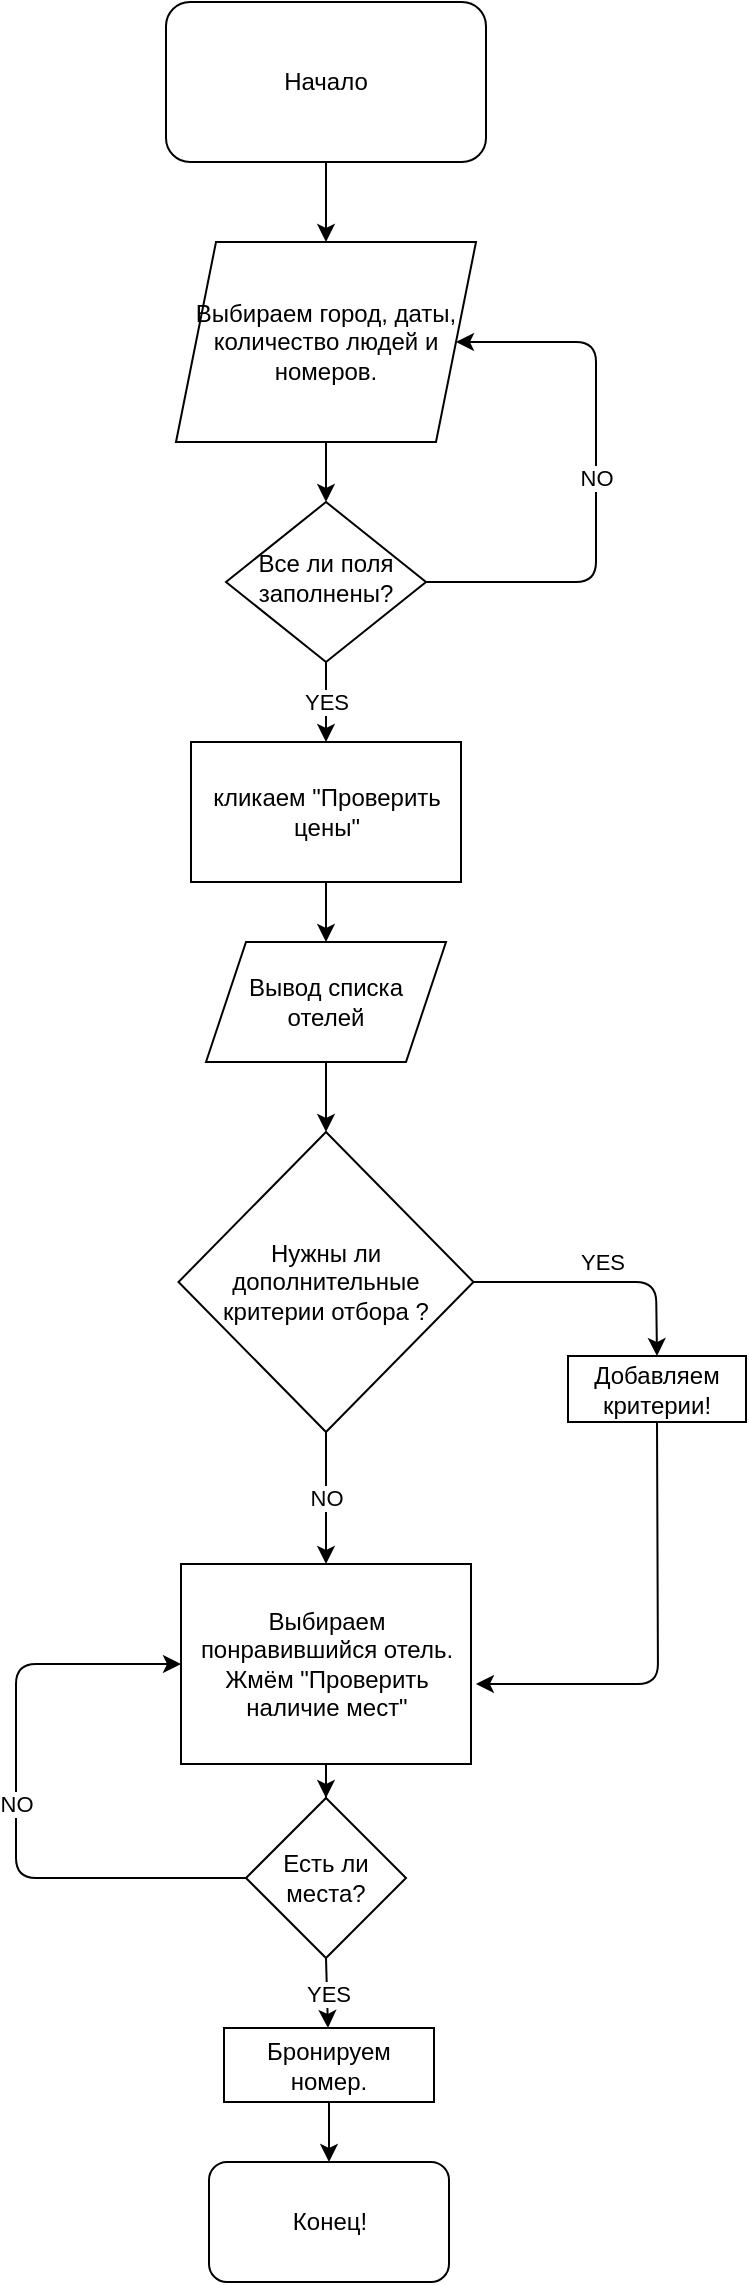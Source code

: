 <mxfile version="14.2.9" type="device"><diagram id="C5RBs43oDa-KdzZeNtuy" name="Page-1"><mxGraphModel dx="1422" dy="762" grid="1" gridSize="10" guides="1" tooltips="1" connect="1" arrows="1" fold="1" page="1" pageScale="1" pageWidth="827" pageHeight="1169" math="0" shadow="0"><root><mxCell id="WIyWlLk6GJQsqaUBKTNV-0"/><mxCell id="WIyWlLk6GJQsqaUBKTNV-1" parent="WIyWlLk6GJQsqaUBKTNV-0"/><mxCell id="acVxY013fyN4gBs_SLSA-2" style="edgeStyle=orthogonalEdgeStyle;rounded=0;orthogonalLoop=1;jettySize=auto;html=1;exitX=0.5;exitY=1;exitDx=0;exitDy=0;entryX=0.5;entryY=0;entryDx=0;entryDy=0;" edge="1" parent="WIyWlLk6GJQsqaUBKTNV-1" source="WIyWlLk6GJQsqaUBKTNV-3" target="acVxY013fyN4gBs_SLSA-0"><mxGeometry relative="1" as="geometry"/></mxCell><mxCell id="WIyWlLk6GJQsqaUBKTNV-3" value="Начало" style="rounded=1;whiteSpace=wrap;html=1;fontSize=12;glass=0;strokeWidth=1;shadow=0;" parent="WIyWlLk6GJQsqaUBKTNV-1" vertex="1"><mxGeometry x="145" y="20" width="160" height="80" as="geometry"/></mxCell><mxCell id="WIyWlLk6GJQsqaUBKTNV-10" value="Все ли поля заполнены?" style="rhombus;whiteSpace=wrap;html=1;shadow=0;fontFamily=Helvetica;fontSize=12;align=center;strokeWidth=1;spacing=6;spacingTop=-4;" parent="WIyWlLk6GJQsqaUBKTNV-1" vertex="1"><mxGeometry x="175" y="270" width="100" height="80" as="geometry"/></mxCell><mxCell id="acVxY013fyN4gBs_SLSA-0" value="Выбираем город, даты, количество людей и номеров." style="shape=parallelogram;perimeter=parallelogramPerimeter;whiteSpace=wrap;html=1;fixedSize=1;" vertex="1" parent="WIyWlLk6GJQsqaUBKTNV-1"><mxGeometry x="150" y="140" width="150" height="100" as="geometry"/></mxCell><mxCell id="acVxY013fyN4gBs_SLSA-22" style="edgeStyle=orthogonalEdgeStyle;rounded=0;orthogonalLoop=1;jettySize=auto;html=1;exitX=0.5;exitY=1;exitDx=0;exitDy=0;entryX=0.5;entryY=0;entryDx=0;entryDy=0;" edge="1" parent="WIyWlLk6GJQsqaUBKTNV-1" source="acVxY013fyN4gBs_SLSA-3" target="acVxY013fyN4gBs_SLSA-21"><mxGeometry relative="1" as="geometry"/></mxCell><mxCell id="acVxY013fyN4gBs_SLSA-3" value="кликаем &quot;Проверить цены&quot;" style="rounded=0;whiteSpace=wrap;html=1;" vertex="1" parent="WIyWlLk6GJQsqaUBKTNV-1"><mxGeometry x="157.5" y="390" width="135" height="70" as="geometry"/></mxCell><mxCell id="acVxY013fyN4gBs_SLSA-6" value="" style="endArrow=classic;html=1;exitX=0.5;exitY=1;exitDx=0;exitDy=0;entryX=0.5;entryY=0;entryDx=0;entryDy=0;" edge="1" parent="WIyWlLk6GJQsqaUBKTNV-1" source="WIyWlLk6GJQsqaUBKTNV-10" target="acVxY013fyN4gBs_SLSA-3"><mxGeometry relative="1" as="geometry"><mxPoint x="360" y="380" as="sourcePoint"/><mxPoint x="460" y="380" as="targetPoint"/></mxGeometry></mxCell><mxCell id="acVxY013fyN4gBs_SLSA-7" value="YES" style="edgeLabel;resizable=0;html=1;align=center;verticalAlign=middle;" connectable="0" vertex="1" parent="acVxY013fyN4gBs_SLSA-6"><mxGeometry relative="1" as="geometry"/></mxCell><mxCell id="acVxY013fyN4gBs_SLSA-10" value="NO" style="endArrow=classic;html=1;exitX=1;exitY=0.5;exitDx=0;exitDy=0;" edge="1" parent="WIyWlLk6GJQsqaUBKTNV-1" source="WIyWlLk6GJQsqaUBKTNV-10" target="acVxY013fyN4gBs_SLSA-0"><mxGeometry relative="1" as="geometry"><mxPoint x="330" y="380" as="sourcePoint"/><mxPoint x="360" y="160" as="targetPoint"/><Array as="points"><mxPoint x="360" y="310"/><mxPoint x="360" y="190"/></Array></mxGeometry></mxCell><mxCell id="acVxY013fyN4gBs_SLSA-14" value="" style="endArrow=classic;html=1;exitX=0.5;exitY=1;exitDx=0;exitDy=0;" edge="1" parent="WIyWlLk6GJQsqaUBKTNV-1" source="acVxY013fyN4gBs_SLSA-0" target="WIyWlLk6GJQsqaUBKTNV-10"><mxGeometry width="50" height="50" relative="1" as="geometry"><mxPoint x="390" y="400" as="sourcePoint"/><mxPoint x="440" y="350" as="targetPoint"/></mxGeometry></mxCell><mxCell id="acVxY013fyN4gBs_SLSA-15" value="Нужны ли дополнительные критерии отбора ?" style="rhombus;whiteSpace=wrap;html=1;" vertex="1" parent="WIyWlLk6GJQsqaUBKTNV-1"><mxGeometry x="151.25" y="585" width="147.5" height="150" as="geometry"/></mxCell><mxCell id="acVxY013fyN4gBs_SLSA-17" value="YES" style="endArrow=classic;html=1;exitX=1;exitY=0.5;exitDx=0;exitDy=0;entryX=0.5;entryY=0;entryDx=0;entryDy=0;" edge="1" parent="WIyWlLk6GJQsqaUBKTNV-1" source="acVxY013fyN4gBs_SLSA-15" target="acVxY013fyN4gBs_SLSA-25"><mxGeometry x="0.008" y="10" relative="1" as="geometry"><mxPoint x="330" y="590" as="sourcePoint"/><mxPoint x="490" y="590" as="targetPoint"/><Array as="points"><mxPoint x="390" y="660"/></Array><mxPoint as="offset"/></mxGeometry></mxCell><mxCell id="acVxY013fyN4gBs_SLSA-24" style="edgeStyle=orthogonalEdgeStyle;rounded=0;orthogonalLoop=1;jettySize=auto;html=1;exitX=0.5;exitY=1;exitDx=0;exitDy=0;entryX=0.5;entryY=0;entryDx=0;entryDy=0;" edge="1" parent="WIyWlLk6GJQsqaUBKTNV-1" source="acVxY013fyN4gBs_SLSA-21" target="acVxY013fyN4gBs_SLSA-15"><mxGeometry relative="1" as="geometry"/></mxCell><mxCell id="acVxY013fyN4gBs_SLSA-21" value="Вывод списка отелей" style="shape=parallelogram;perimeter=parallelogramPerimeter;whiteSpace=wrap;html=1;fixedSize=1;" vertex="1" parent="WIyWlLk6GJQsqaUBKTNV-1"><mxGeometry x="165" y="490" width="120" height="60" as="geometry"/></mxCell><mxCell id="acVxY013fyN4gBs_SLSA-25" value="Добавляем критерии!" style="rounded=0;whiteSpace=wrap;html=1;" vertex="1" parent="WIyWlLk6GJQsqaUBKTNV-1"><mxGeometry x="346" y="697" width="89" height="33" as="geometry"/></mxCell><mxCell id="acVxY013fyN4gBs_SLSA-32" style="edgeStyle=orthogonalEdgeStyle;rounded=0;orthogonalLoop=1;jettySize=auto;html=1;exitX=0.5;exitY=1;exitDx=0;exitDy=0;" edge="1" parent="WIyWlLk6GJQsqaUBKTNV-1" source="acVxY013fyN4gBs_SLSA-26" target="acVxY013fyN4gBs_SLSA-31"><mxGeometry relative="1" as="geometry"/></mxCell><mxCell id="acVxY013fyN4gBs_SLSA-26" value="Выбираем понравившийся отель. Жмём &quot;Проверить наличие мест&quot;" style="rounded=0;whiteSpace=wrap;html=1;" vertex="1" parent="WIyWlLk6GJQsqaUBKTNV-1"><mxGeometry x="152.5" y="801" width="145" height="100" as="geometry"/></mxCell><mxCell id="acVxY013fyN4gBs_SLSA-27" value="" style="endArrow=classic;html=1;exitX=0.5;exitY=1;exitDx=0;exitDy=0;entryX=0.5;entryY=0;entryDx=0;entryDy=0;" edge="1" parent="WIyWlLk6GJQsqaUBKTNV-1" source="acVxY013fyN4gBs_SLSA-15" target="acVxY013fyN4gBs_SLSA-26"><mxGeometry relative="1" as="geometry"><mxPoint x="360" y="590" as="sourcePoint"/><mxPoint x="460" y="590" as="targetPoint"/><Array as="points"><mxPoint x="225" y="790"/></Array></mxGeometry></mxCell><mxCell id="acVxY013fyN4gBs_SLSA-28" value="NO" style="edgeLabel;resizable=0;html=1;align=center;verticalAlign=middle;" connectable="0" vertex="1" parent="acVxY013fyN4gBs_SLSA-27"><mxGeometry relative="1" as="geometry"/></mxCell><mxCell id="acVxY013fyN4gBs_SLSA-29" value="" style="endArrow=classic;html=1;exitX=0.5;exitY=1;exitDx=0;exitDy=0;entryX=1.017;entryY=0.6;entryDx=0;entryDy=0;entryPerimeter=0;" edge="1" parent="WIyWlLk6GJQsqaUBKTNV-1" source="acVxY013fyN4gBs_SLSA-25" target="acVxY013fyN4gBs_SLSA-26"><mxGeometry relative="1" as="geometry"><mxPoint x="360" y="750" as="sourcePoint"/><mxPoint x="460" y="750" as="targetPoint"/><Array as="points"><mxPoint x="391" y="861"/></Array></mxGeometry></mxCell><mxCell id="acVxY013fyN4gBs_SLSA-31" value="Есть ли места?" style="rhombus;whiteSpace=wrap;html=1;" vertex="1" parent="WIyWlLk6GJQsqaUBKTNV-1"><mxGeometry x="185" y="918" width="80" height="80" as="geometry"/></mxCell><mxCell id="acVxY013fyN4gBs_SLSA-39" style="edgeStyle=orthogonalEdgeStyle;rounded=0;orthogonalLoop=1;jettySize=auto;html=1;exitX=0.5;exitY=1;exitDx=0;exitDy=0;entryX=0.5;entryY=0;entryDx=0;entryDy=0;" edge="1" parent="WIyWlLk6GJQsqaUBKTNV-1" source="acVxY013fyN4gBs_SLSA-33" target="acVxY013fyN4gBs_SLSA-38"><mxGeometry relative="1" as="geometry"/></mxCell><mxCell id="acVxY013fyN4gBs_SLSA-33" value="Бронируем номер." style="rounded=0;whiteSpace=wrap;html=1;" vertex="1" parent="WIyWlLk6GJQsqaUBKTNV-1"><mxGeometry x="174" y="1033" width="105" height="37" as="geometry"/></mxCell><mxCell id="acVxY013fyN4gBs_SLSA-34" value="" style="endArrow=classic;html=1;exitX=0.5;exitY=1;exitDx=0;exitDy=0;" edge="1" parent="WIyWlLk6GJQsqaUBKTNV-1" source="acVxY013fyN4gBs_SLSA-31" target="acVxY013fyN4gBs_SLSA-33"><mxGeometry relative="1" as="geometry"><mxPoint x="360" y="850" as="sourcePoint"/><mxPoint x="460" y="850" as="targetPoint"/></mxGeometry></mxCell><mxCell id="acVxY013fyN4gBs_SLSA-35" value="YES" style="edgeLabel;resizable=0;html=1;align=center;verticalAlign=middle;" connectable="0" vertex="1" parent="acVxY013fyN4gBs_SLSA-34"><mxGeometry relative="1" as="geometry"/></mxCell><mxCell id="acVxY013fyN4gBs_SLSA-36" value="" style="endArrow=classic;html=1;exitX=0;exitY=0.5;exitDx=0;exitDy=0;entryX=0;entryY=0.5;entryDx=0;entryDy=0;" edge="1" parent="WIyWlLk6GJQsqaUBKTNV-1" source="acVxY013fyN4gBs_SLSA-31" target="acVxY013fyN4gBs_SLSA-26"><mxGeometry relative="1" as="geometry"><mxPoint x="360" y="950" as="sourcePoint"/><mxPoint x="460" y="950" as="targetPoint"/><Array as="points"><mxPoint x="70" y="958"/><mxPoint x="70" y="851"/></Array></mxGeometry></mxCell><mxCell id="acVxY013fyN4gBs_SLSA-37" value="NO" style="edgeLabel;resizable=0;html=1;align=center;verticalAlign=middle;" connectable="0" vertex="1" parent="acVxY013fyN4gBs_SLSA-36"><mxGeometry relative="1" as="geometry"/></mxCell><mxCell id="acVxY013fyN4gBs_SLSA-38" value="Конец!" style="rounded=1;whiteSpace=wrap;html=1;" vertex="1" parent="WIyWlLk6GJQsqaUBKTNV-1"><mxGeometry x="166.5" y="1100" width="120" height="60" as="geometry"/></mxCell></root></mxGraphModel></diagram></mxfile>